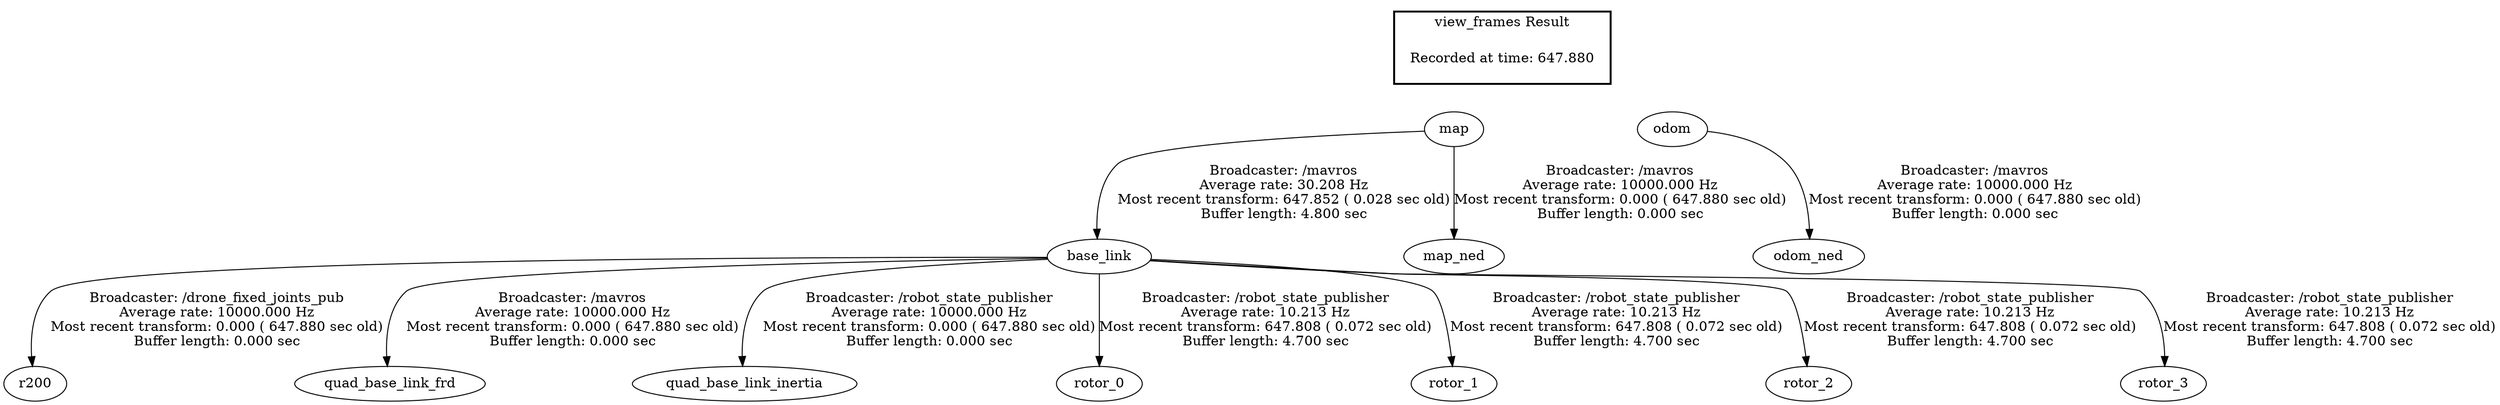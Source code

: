 digraph G {
"base_link" -> "r200"[label="Broadcaster: /drone_fixed_joints_pub\nAverage rate: 10000.000 Hz\nMost recent transform: 0.000 ( 647.880 sec old)\nBuffer length: 0.000 sec\n"];
"map" -> "base_link"[label="Broadcaster: /mavros\nAverage rate: 30.208 Hz\nMost recent transform: 647.852 ( 0.028 sec old)\nBuffer length: 4.800 sec\n"];
"map" -> "map_ned"[label="Broadcaster: /mavros\nAverage rate: 10000.000 Hz\nMost recent transform: 0.000 ( 647.880 sec old)\nBuffer length: 0.000 sec\n"];
"odom" -> "odom_ned"[label="Broadcaster: /mavros\nAverage rate: 10000.000 Hz\nMost recent transform: 0.000 ( 647.880 sec old)\nBuffer length: 0.000 sec\n"];
"base_link" -> "quad_base_link_frd"[label="Broadcaster: /mavros\nAverage rate: 10000.000 Hz\nMost recent transform: 0.000 ( 647.880 sec old)\nBuffer length: 0.000 sec\n"];
"base_link" -> "quad_base_link_inertia"[label="Broadcaster: /robot_state_publisher\nAverage rate: 10000.000 Hz\nMost recent transform: 0.000 ( 647.880 sec old)\nBuffer length: 0.000 sec\n"];
"base_link" -> "rotor_0"[label="Broadcaster: /robot_state_publisher\nAverage rate: 10.213 Hz\nMost recent transform: 647.808 ( 0.072 sec old)\nBuffer length: 4.700 sec\n"];
"base_link" -> "rotor_1"[label="Broadcaster: /robot_state_publisher\nAverage rate: 10.213 Hz\nMost recent transform: 647.808 ( 0.072 sec old)\nBuffer length: 4.700 sec\n"];
"base_link" -> "rotor_2"[label="Broadcaster: /robot_state_publisher\nAverage rate: 10.213 Hz\nMost recent transform: 647.808 ( 0.072 sec old)\nBuffer length: 4.700 sec\n"];
"base_link" -> "rotor_3"[label="Broadcaster: /robot_state_publisher\nAverage rate: 10.213 Hz\nMost recent transform: 647.808 ( 0.072 sec old)\nBuffer length: 4.700 sec\n"];
edge [style=invis];
 subgraph cluster_legend { style=bold; color=black; label ="view_frames Result";
"Recorded at time: 647.880"[ shape=plaintext ] ;
 }->"map";
edge [style=invis];
 subgraph cluster_legend { style=bold; color=black; label ="view_frames Result";
"Recorded at time: 647.880"[ shape=plaintext ] ;
 }->"odom";
}